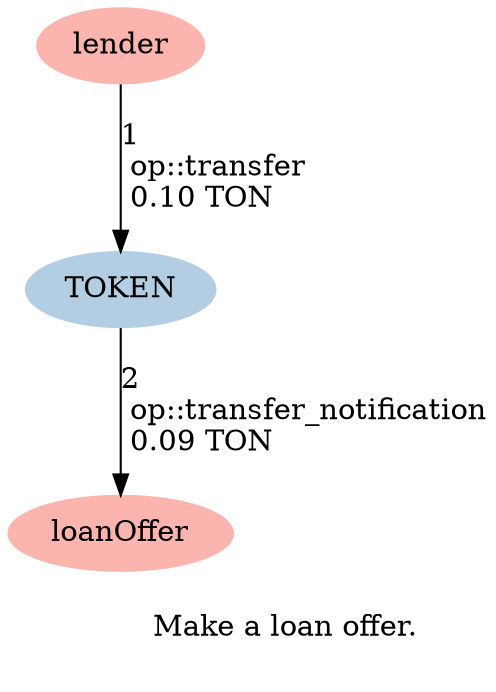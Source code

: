 digraph {
    label="
        Make a loan offer.\l\
        "
    node [ colorscheme=pastel19 style=filled ]

    /* Entities */
    lender, loanOffer [ color=1 ]
    TOKEN [ color=2 ]
    /* Relationships */
    lender -> TOKEN [ label="1\l op::transfer\l 0.10 TON\l" ]
    TOKEN -> loanOffer [ label="2\l op::transfer_notification\l 0.09 TON\l" ]

    /* Ranks */
    { rank=min lender }
}
